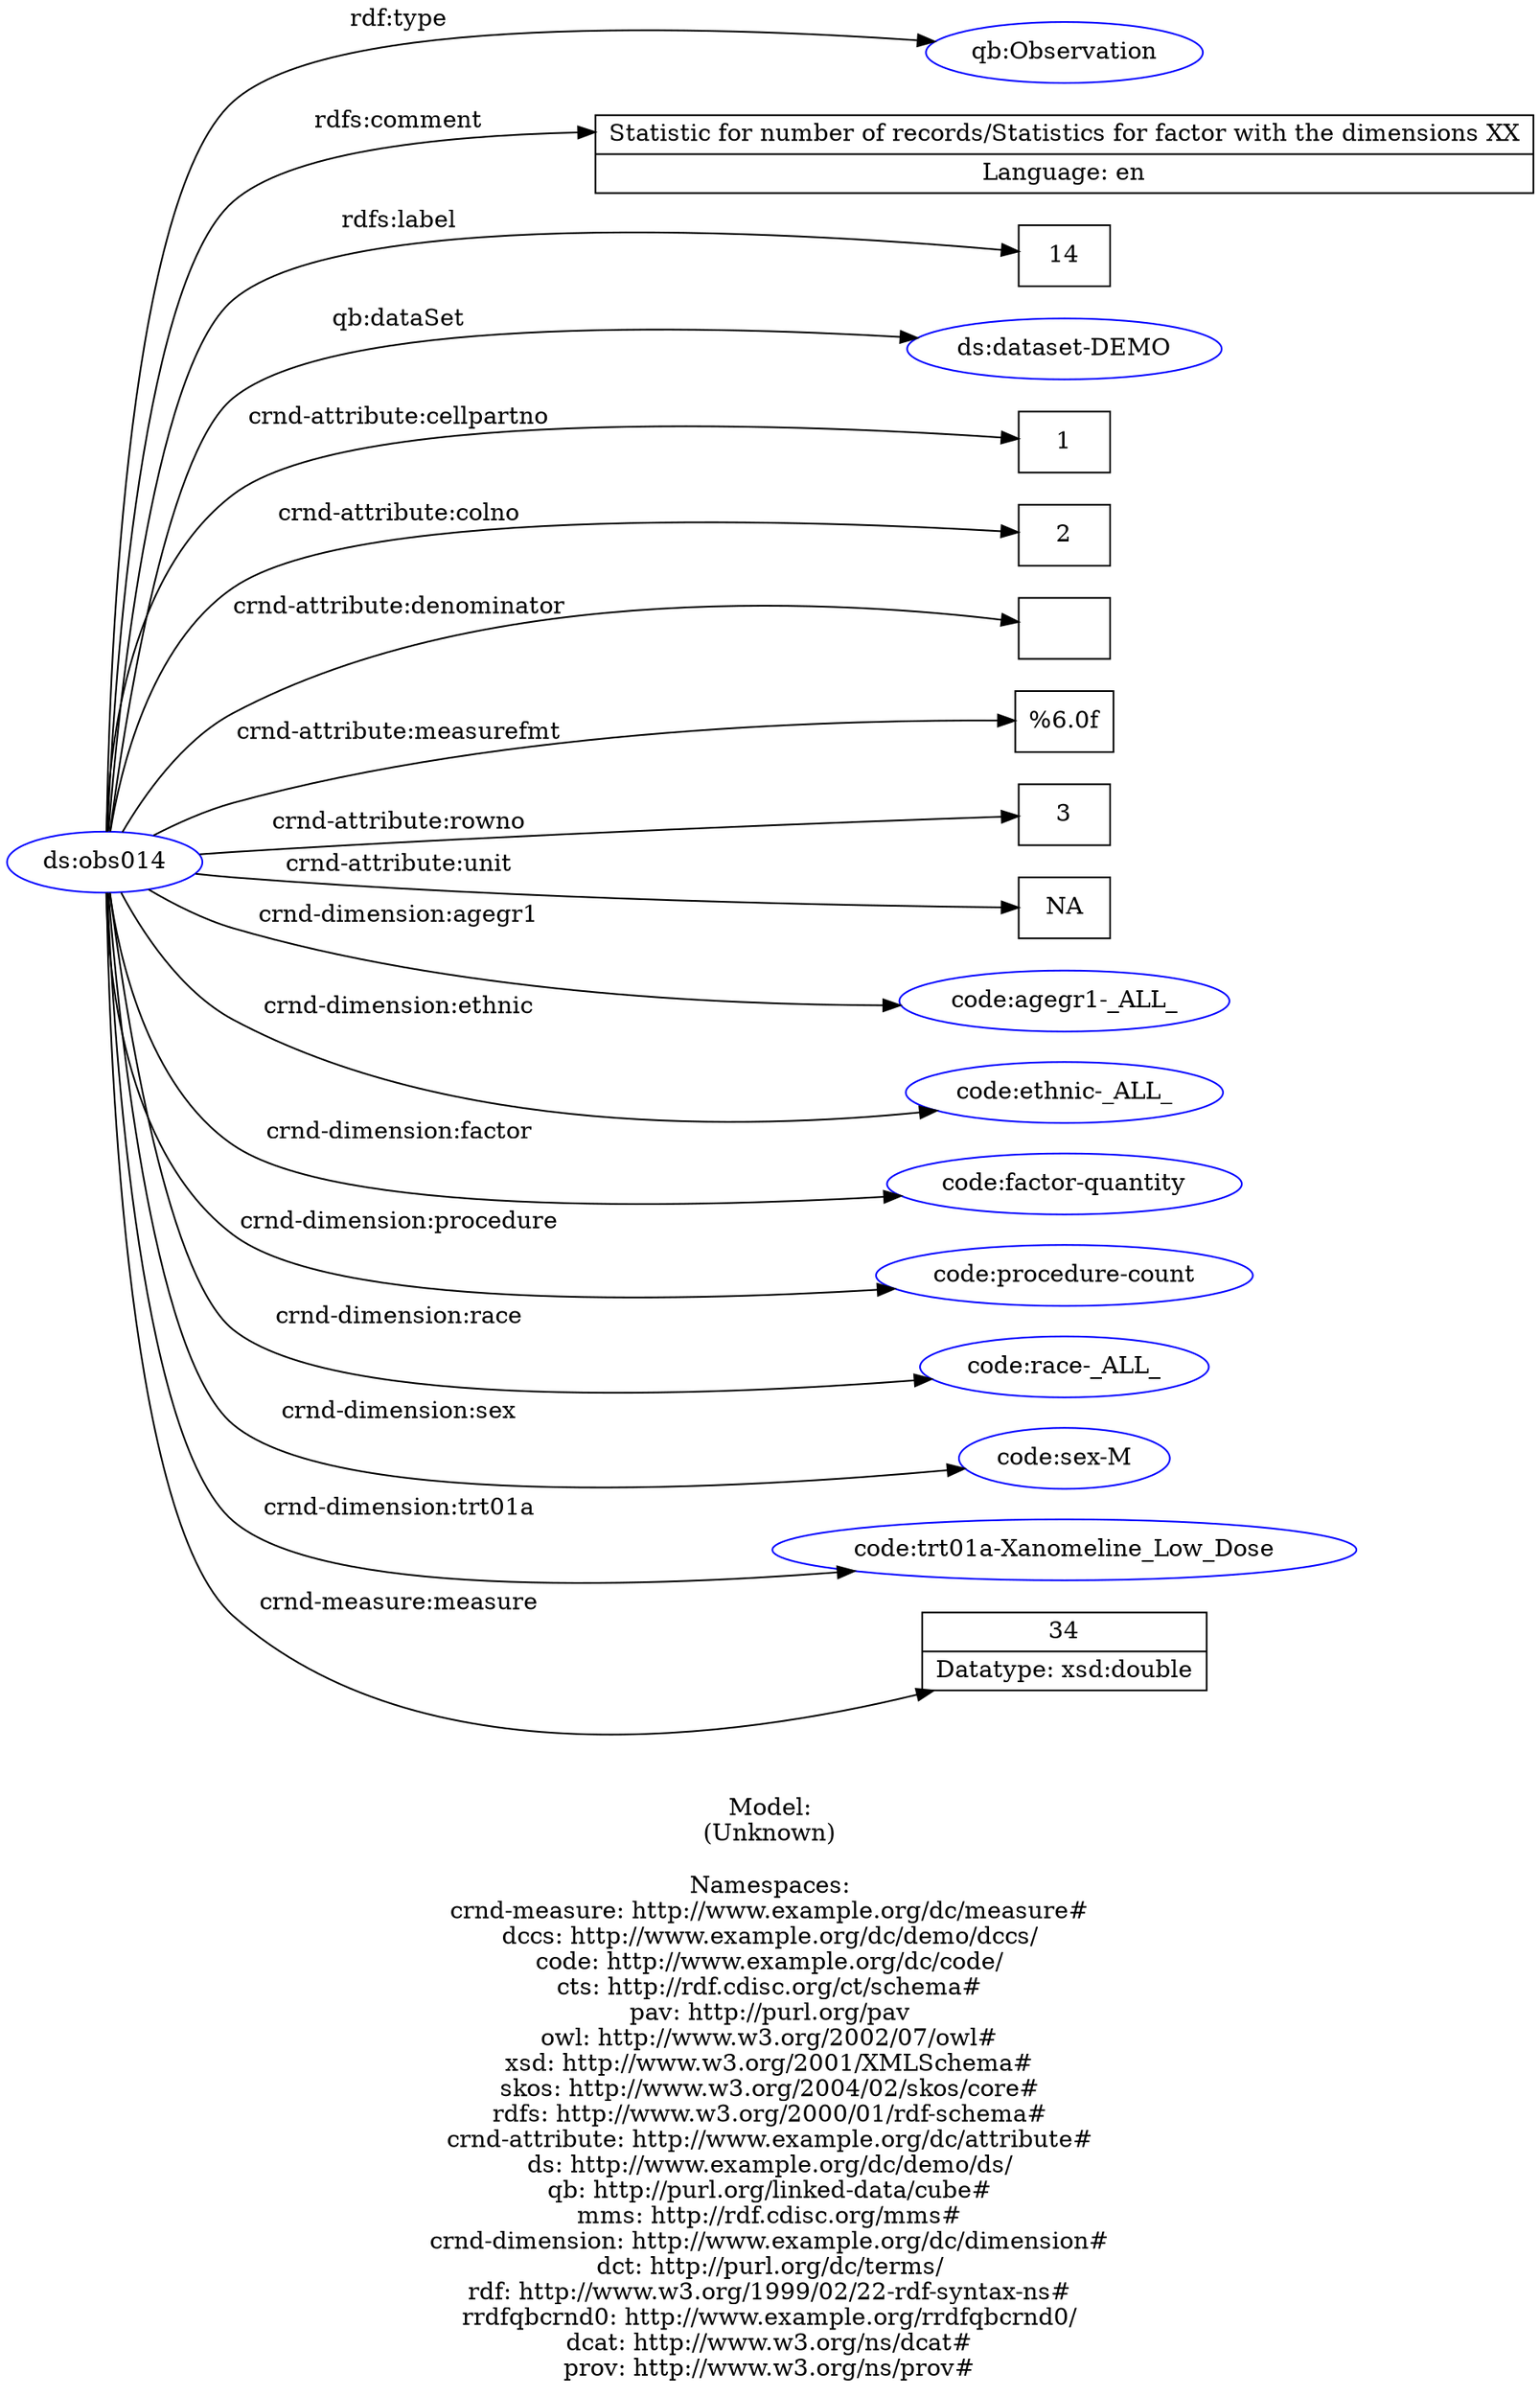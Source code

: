 digraph {
	rankdir = LR;
	charset="utf-8";

	"Rds:obs014" -> "Rqb:Observation" [ label="rdf:type" ];
	"Rds:obs014" -> "LStatistic for number of records/Statistics for factor with the dimensions XX|Language: en" [ label="rdfs:comment" ];
	"Rds:obs014" -> "L14" [ label="rdfs:label" ];
	"Rds:obs014" -> "Rds:dataset-DEMO" [ label="qb:dataSet" ];
	"Rds:obs014" -> "L1" [ label="crnd-attribute:cellpartno" ];
	"Rds:obs014" -> "L2" [ label="crnd-attribute:colno" ];
	"Rds:obs014" -> "L" [ label="crnd-attribute:denominator" ];
	"Rds:obs014" -> "L%6.0f" [ label="crnd-attribute:measurefmt" ];
	"Rds:obs014" -> "L3" [ label="crnd-attribute:rowno" ];
	"Rds:obs014" -> "LNA" [ label="crnd-attribute:unit" ];
	"Rds:obs014" -> "Rcode:agegr1-_ALL_" [ label="crnd-dimension:agegr1" ];
	"Rds:obs014" -> "Rcode:ethnic-_ALL_" [ label="crnd-dimension:ethnic" ];
	"Rds:obs014" -> "Rcode:factor-quantity" [ label="crnd-dimension:factor" ];
	"Rds:obs014" -> "Rcode:procedure-count" [ label="crnd-dimension:procedure" ];
	"Rds:obs014" -> "Rcode:race-_ALL_" [ label="crnd-dimension:race" ];
	"Rds:obs014" -> "Rcode:sex-M" [ label="crnd-dimension:sex" ];
	"Rds:obs014" -> "Rcode:trt01a-Xanomeline_Low_Dose" [ label="crnd-dimension:trt01a" ];
	"Rds:obs014" -> "L34|Datatype: xsd:double" [ label="crnd-measure:measure" ];

	// Resources
	"Rds:obs014" [ label="ds:obs014", shape = ellipse, color = blue ];
	"Rqb:Observation" [ label="qb:Observation", shape = ellipse, color = blue ];
	"Rds:dataset-DEMO" [ label="ds:dataset-DEMO", shape = ellipse, color = blue ];
	"Rcode:agegr1-_ALL_" [ label="code:agegr1-_ALL_", shape = ellipse, color = blue ];
	"Rcode:ethnic-_ALL_" [ label="code:ethnic-_ALL_", shape = ellipse, color = blue ];
	"Rcode:factor-quantity" [ label="code:factor-quantity", shape = ellipse, color = blue ];
	"Rcode:procedure-count" [ label="code:procedure-count", shape = ellipse, color = blue ];
	"Rcode:race-_ALL_" [ label="code:race-_ALL_", shape = ellipse, color = blue ];
	"Rcode:sex-M" [ label="code:sex-M", shape = ellipse, color = blue ];
	"Rcode:trt01a-Xanomeline_Low_Dose" [ label="code:trt01a-Xanomeline_Low_Dose", shape = ellipse, color = blue ];

	// Anonymous nodes

	// Literals
	"LStatistic for number of records/Statistics for factor with the dimensions XX|Language: en" [ label="Statistic for number of records/Statistics for factor with the dimensions XX|Language: en", shape = record ];
	"L14" [ label="14", shape = record ];
	"L1" [ label="1", shape = record ];
	"L2" [ label="2", shape = record ];
	"L" [ label="", shape = record ];
	"L%6.0f" [ label="%6.0f", shape = record ];
	"L3" [ label="3", shape = record ];
	"LNA" [ label="NA", shape = record ];
	"L34|Datatype: xsd:double" [ label="34|Datatype: xsd:double", shape = record ];

	label="\n\nModel:\n(Unknown)\n\nNamespaces:\ncrnd-measure: http://www.example.org/dc/measure#\ndccs: http://www.example.org/dc/demo/dccs/\ncode: http://www.example.org/dc/code/\ncts: http://rdf.cdisc.org/ct/schema#\npav: http://purl.org/pav\nowl: http://www.w3.org/2002/07/owl#\nxsd: http://www.w3.org/2001/XMLSchema#\nskos: http://www.w3.org/2004/02/skos/core#\nrdfs: http://www.w3.org/2000/01/rdf-schema#\ncrnd-attribute: http://www.example.org/dc/attribute#\nds: http://www.example.org/dc/demo/ds/\nqb: http://purl.org/linked-data/cube#\nmms: http://rdf.cdisc.org/mms#\ncrnd-dimension: http://www.example.org/dc/dimension#\ndct: http://purl.org/dc/terms/\nrdf: http://www.w3.org/1999/02/22-rdf-syntax-ns#\nrrdfqbcrnd0: http://www.example.org/rrdfqbcrnd0/\ndcat: http://www.w3.org/ns/dcat#\nprov: http://www.w3.org/ns/prov#\n";
}
